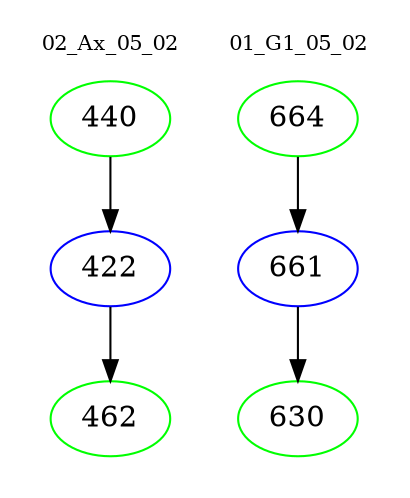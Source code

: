 digraph{
subgraph cluster_0 {
color = white
label = "02_Ax_05_02";
fontsize=10;
T0_440 [label="440", color="green"]
T0_440 -> T0_422 [color="black"]
T0_422 [label="422", color="blue"]
T0_422 -> T0_462 [color="black"]
T0_462 [label="462", color="green"]
}
subgraph cluster_1 {
color = white
label = "01_G1_05_02";
fontsize=10;
T1_664 [label="664", color="green"]
T1_664 -> T1_661 [color="black"]
T1_661 [label="661", color="blue"]
T1_661 -> T1_630 [color="black"]
T1_630 [label="630", color="green"]
}
}
